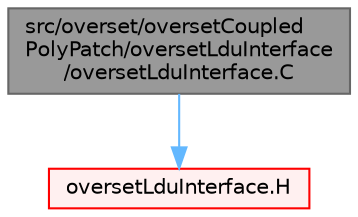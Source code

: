 digraph "src/overset/oversetCoupledPolyPatch/oversetLduInterface/oversetLduInterface.C"
{
 // LATEX_PDF_SIZE
  bgcolor="transparent";
  edge [fontname=Helvetica,fontsize=10,labelfontname=Helvetica,labelfontsize=10];
  node [fontname=Helvetica,fontsize=10,shape=box,height=0.2,width=0.4];
  Node1 [id="Node000001",label="src/overset/oversetCoupled\lPolyPatch/oversetLduInterface\l/oversetLduInterface.C",height=0.2,width=0.4,color="gray40", fillcolor="grey60", style="filled", fontcolor="black",tooltip=" "];
  Node1 -> Node2 [id="edge1_Node000001_Node000002",color="steelblue1",style="solid",tooltip=" "];
  Node2 [id="Node000002",label="oversetLduInterface.H",height=0.2,width=0.4,color="red", fillcolor="#FFF0F0", style="filled",URL="$oversetLduInterface_8H.html",tooltip=" "];
}
